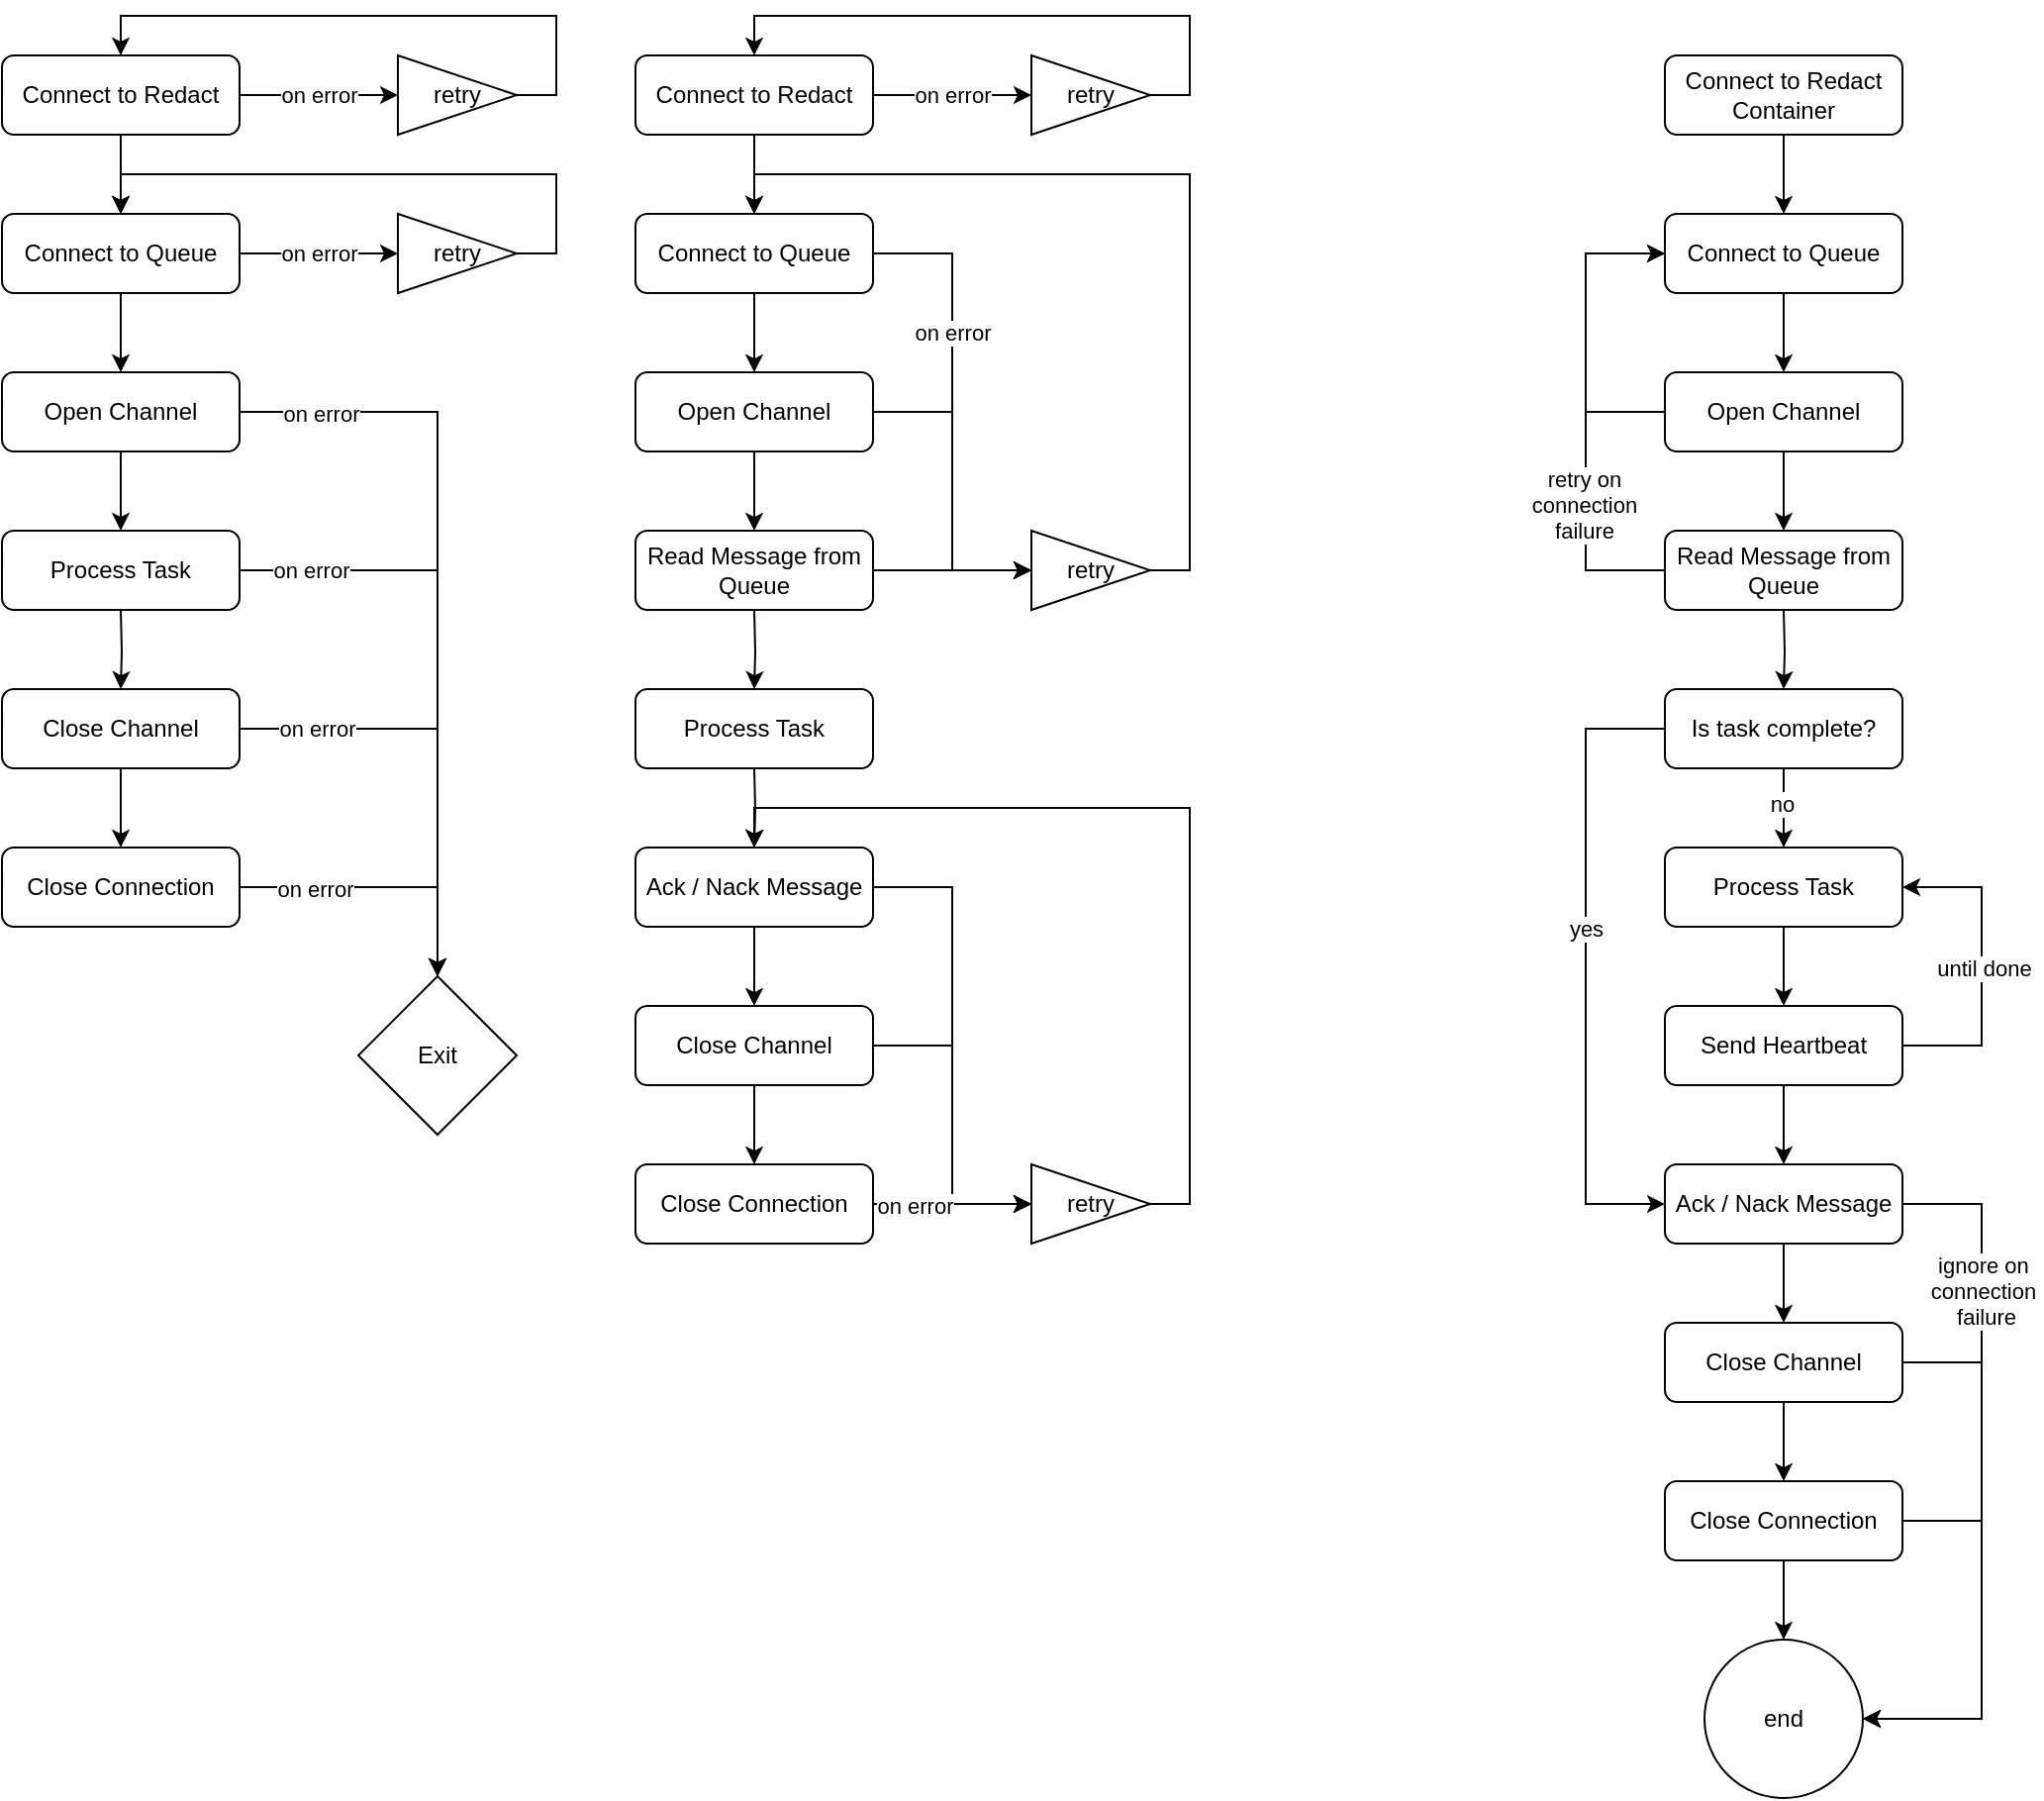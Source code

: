 <mxfile version="22.0.3" type="github">
  <diagram name="Page-1" id="P2JDlAfyErm9bTpG23yu">
    <mxGraphModel dx="1578" dy="918" grid="1" gridSize="10" guides="1" tooltips="1" connect="1" arrows="1" fold="1" page="1" pageScale="1" pageWidth="827" pageHeight="1169" math="0" shadow="0">
      <root>
        <mxCell id="0" />
        <mxCell id="1" parent="0" />
        <mxCell id="aUhzRwBXuVgVfVh50V0V-8" style="edgeStyle=orthogonalEdgeStyle;rounded=0;orthogonalLoop=1;jettySize=auto;html=1;entryX=0.5;entryY=0;entryDx=0;entryDy=0;" parent="1" source="aUhzRwBXuVgVfVh50V0V-1" target="aUhzRwBXuVgVfVh50V0V-2" edge="1">
          <mxGeometry relative="1" as="geometry" />
        </mxCell>
        <mxCell id="aUhzRwBXuVgVfVh50V0V-16" value="on error" style="edgeStyle=orthogonalEdgeStyle;rounded=0;orthogonalLoop=1;jettySize=auto;html=1;entryX=0;entryY=0.5;entryDx=0;entryDy=0;" parent="1" source="aUhzRwBXuVgVfVh50V0V-1" target="aUhzRwBXuVgVfVh50V0V-15" edge="1">
          <mxGeometry relative="1" as="geometry" />
        </mxCell>
        <mxCell id="aUhzRwBXuVgVfVh50V0V-1" value="Connect to Redact" style="rounded=1;whiteSpace=wrap;html=1;" parent="1" vertex="1">
          <mxGeometry x="80" y="80" width="120" height="40" as="geometry" />
        </mxCell>
        <mxCell id="aUhzRwBXuVgVfVh50V0V-9" style="edgeStyle=orthogonalEdgeStyle;rounded=0;orthogonalLoop=1;jettySize=auto;html=1;entryX=0.5;entryY=0;entryDx=0;entryDy=0;" parent="1" source="aUhzRwBXuVgVfVh50V0V-2" target="aUhzRwBXuVgVfVh50V0V-3" edge="1">
          <mxGeometry relative="1" as="geometry" />
        </mxCell>
        <mxCell id="aUhzRwBXuVgVfVh50V0V-19" value="on error" style="edgeStyle=orthogonalEdgeStyle;rounded=0;orthogonalLoop=1;jettySize=auto;html=1;" parent="1" source="aUhzRwBXuVgVfVh50V0V-2" target="aUhzRwBXuVgVfVh50V0V-18" edge="1">
          <mxGeometry relative="1" as="geometry" />
        </mxCell>
        <mxCell id="aUhzRwBXuVgVfVh50V0V-2" value="Connect to Queue" style="rounded=1;whiteSpace=wrap;html=1;" parent="1" vertex="1">
          <mxGeometry x="80" y="160" width="120" height="40" as="geometry" />
        </mxCell>
        <mxCell id="aUhzRwBXuVgVfVh50V0V-10" style="edgeStyle=orthogonalEdgeStyle;rounded=0;orthogonalLoop=1;jettySize=auto;html=1;entryX=0.5;entryY=0;entryDx=0;entryDy=0;" parent="1" source="aUhzRwBXuVgVfVh50V0V-3" edge="1">
          <mxGeometry relative="1" as="geometry">
            <mxPoint x="140" y="320" as="targetPoint" />
          </mxGeometry>
        </mxCell>
        <mxCell id="aUhzRwBXuVgVfVh50V0V-26" style="edgeStyle=orthogonalEdgeStyle;rounded=0;orthogonalLoop=1;jettySize=auto;html=1;entryX=0.5;entryY=0;entryDx=0;entryDy=0;" parent="1" source="aUhzRwBXuVgVfVh50V0V-3" target="aUhzRwBXuVgVfVh50V0V-14" edge="1">
          <mxGeometry relative="1" as="geometry" />
        </mxCell>
        <mxCell id="aUhzRwBXuVgVfVh50V0V-31" value="on error" style="edgeLabel;html=1;align=center;verticalAlign=middle;resizable=0;points=[];" parent="aUhzRwBXuVgVfVh50V0V-26" vertex="1" connectable="0">
          <mxGeometry x="-0.787" y="-1" relative="1" as="geometry">
            <mxPoint as="offset" />
          </mxGeometry>
        </mxCell>
        <mxCell id="aUhzRwBXuVgVfVh50V0V-3" value="Open Channel" style="rounded=1;whiteSpace=wrap;html=1;" parent="1" vertex="1">
          <mxGeometry x="80" y="240" width="120" height="40" as="geometry" />
        </mxCell>
        <mxCell id="aUhzRwBXuVgVfVh50V0V-11" style="edgeStyle=orthogonalEdgeStyle;rounded=0;orthogonalLoop=1;jettySize=auto;html=1;entryX=0.5;entryY=0;entryDx=0;entryDy=0;" parent="1" edge="1">
          <mxGeometry relative="1" as="geometry">
            <mxPoint x="220" y="360" as="sourcePoint" />
          </mxGeometry>
        </mxCell>
        <mxCell id="aUhzRwBXuVgVfVh50V0V-13" style="edgeStyle=orthogonalEdgeStyle;rounded=0;orthogonalLoop=1;jettySize=auto;html=1;entryX=0.5;entryY=0;entryDx=0;entryDy=0;" parent="1" source="aUhzRwBXuVgVfVh50V0V-5" target="aUhzRwBXuVgVfVh50V0V-6" edge="1">
          <mxGeometry relative="1" as="geometry" />
        </mxCell>
        <mxCell id="aUhzRwBXuVgVfVh50V0V-29" style="edgeStyle=orthogonalEdgeStyle;rounded=0;orthogonalLoop=1;jettySize=auto;html=1;" parent="1" source="aUhzRwBXuVgVfVh50V0V-5" target="aUhzRwBXuVgVfVh50V0V-14" edge="1">
          <mxGeometry relative="1" as="geometry" />
        </mxCell>
        <mxCell id="aUhzRwBXuVgVfVh50V0V-33" value="on error" style="edgeLabel;html=1;align=center;verticalAlign=middle;resizable=0;points=[];" parent="aUhzRwBXuVgVfVh50V0V-29" vertex="1" connectable="0">
          <mxGeometry x="-0.653" relative="1" as="geometry">
            <mxPoint as="offset" />
          </mxGeometry>
        </mxCell>
        <mxCell id="aUhzRwBXuVgVfVh50V0V-5" value="Close Channel" style="rounded=1;whiteSpace=wrap;html=1;" parent="1" vertex="1">
          <mxGeometry x="80" y="400" width="120" height="40" as="geometry" />
        </mxCell>
        <mxCell id="aUhzRwBXuVgVfVh50V0V-30" style="edgeStyle=orthogonalEdgeStyle;rounded=0;orthogonalLoop=1;jettySize=auto;html=1;" parent="1" source="aUhzRwBXuVgVfVh50V0V-6" target="aUhzRwBXuVgVfVh50V0V-14" edge="1">
          <mxGeometry relative="1" as="geometry" />
        </mxCell>
        <mxCell id="aUhzRwBXuVgVfVh50V0V-34" value="on error" style="edgeLabel;html=1;align=center;verticalAlign=middle;resizable=0;points=[];" parent="aUhzRwBXuVgVfVh50V0V-30" vertex="1" connectable="0">
          <mxGeometry x="-0.476" y="-1" relative="1" as="geometry">
            <mxPoint as="offset" />
          </mxGeometry>
        </mxCell>
        <mxCell id="aUhzRwBXuVgVfVh50V0V-6" value="Close Connection" style="rounded=1;whiteSpace=wrap;html=1;" parent="1" vertex="1">
          <mxGeometry x="80" y="480" width="120" height="40" as="geometry" />
        </mxCell>
        <mxCell id="aUhzRwBXuVgVfVh50V0V-12" style="edgeStyle=orthogonalEdgeStyle;rounded=0;orthogonalLoop=1;jettySize=auto;html=1;entryX=0.5;entryY=0;entryDx=0;entryDy=0;" parent="1" target="aUhzRwBXuVgVfVh50V0V-5" edge="1">
          <mxGeometry relative="1" as="geometry">
            <mxPoint x="140" y="360" as="sourcePoint" />
          </mxGeometry>
        </mxCell>
        <mxCell id="aUhzRwBXuVgVfVh50V0V-14" value="Exit" style="rhombus;whiteSpace=wrap;html=1;" parent="1" vertex="1">
          <mxGeometry x="260" y="545" width="80" height="80" as="geometry" />
        </mxCell>
        <mxCell id="aUhzRwBXuVgVfVh50V0V-17" style="edgeStyle=orthogonalEdgeStyle;rounded=0;orthogonalLoop=1;jettySize=auto;html=1;entryX=0.5;entryY=0;entryDx=0;entryDy=0;" parent="1" source="aUhzRwBXuVgVfVh50V0V-15" target="aUhzRwBXuVgVfVh50V0V-1" edge="1">
          <mxGeometry relative="1" as="geometry">
            <Array as="points">
              <mxPoint x="360" y="100" />
              <mxPoint x="360" y="60" />
              <mxPoint x="140" y="60" />
            </Array>
          </mxGeometry>
        </mxCell>
        <mxCell id="aUhzRwBXuVgVfVh50V0V-15" value="retry" style="triangle;whiteSpace=wrap;html=1;" parent="1" vertex="1">
          <mxGeometry x="280" y="80" width="60" height="40" as="geometry" />
        </mxCell>
        <mxCell id="aUhzRwBXuVgVfVh50V0V-20" style="edgeStyle=orthogonalEdgeStyle;rounded=0;orthogonalLoop=1;jettySize=auto;html=1;entryX=0.5;entryY=0;entryDx=0;entryDy=0;" parent="1" source="aUhzRwBXuVgVfVh50V0V-18" target="aUhzRwBXuVgVfVh50V0V-2" edge="1">
          <mxGeometry relative="1" as="geometry">
            <Array as="points">
              <mxPoint x="360" y="180" />
              <mxPoint x="360" y="140" />
              <mxPoint x="140" y="140" />
            </Array>
          </mxGeometry>
        </mxCell>
        <mxCell id="aUhzRwBXuVgVfVh50V0V-18" value="retry" style="triangle;whiteSpace=wrap;html=1;" parent="1" vertex="1">
          <mxGeometry x="280" y="160" width="60" height="40" as="geometry" />
        </mxCell>
        <mxCell id="aUhzRwBXuVgVfVh50V0V-90" style="edgeStyle=orthogonalEdgeStyle;rounded=0;orthogonalLoop=1;jettySize=auto;html=1;" parent="1" source="aUhzRwBXuVgVfVh50V0V-23" target="aUhzRwBXuVgVfVh50V0V-84" edge="1">
          <mxGeometry relative="1" as="geometry" />
        </mxCell>
        <mxCell id="aUhzRwBXuVgVfVh50V0V-23" value="Read Message from Queue" style="rounded=1;whiteSpace=wrap;html=1;" parent="1" vertex="1">
          <mxGeometry x="400" y="320" width="120" height="40" as="geometry" />
        </mxCell>
        <mxCell id="aUhzRwBXuVgVfVh50V0V-88" style="edgeStyle=orthogonalEdgeStyle;rounded=0;orthogonalLoop=1;jettySize=auto;html=1;entryX=0.5;entryY=0;entryDx=0;entryDy=0;" parent="1" target="aUhzRwBXuVgVfVh50V0V-87" edge="1">
          <mxGeometry relative="1" as="geometry">
            <mxPoint x="460" y="360" as="sourcePoint" />
          </mxGeometry>
        </mxCell>
        <mxCell id="aUhzRwBXuVgVfVh50V0V-28" style="edgeStyle=orthogonalEdgeStyle;rounded=0;orthogonalLoop=1;jettySize=auto;html=1;" parent="1" source="aUhzRwBXuVgVfVh50V0V-25" target="aUhzRwBXuVgVfVh50V0V-14" edge="1">
          <mxGeometry relative="1" as="geometry" />
        </mxCell>
        <mxCell id="aUhzRwBXuVgVfVh50V0V-32" value="on error" style="edgeLabel;html=1;align=center;verticalAlign=middle;resizable=0;points=[];" parent="aUhzRwBXuVgVfVh50V0V-28" vertex="1" connectable="0">
          <mxGeometry x="-0.764" relative="1" as="geometry">
            <mxPoint as="offset" />
          </mxGeometry>
        </mxCell>
        <mxCell id="aUhzRwBXuVgVfVh50V0V-25" value="Process Task" style="rounded=1;whiteSpace=wrap;html=1;" parent="1" vertex="1">
          <mxGeometry x="80" y="320" width="120" height="40" as="geometry" />
        </mxCell>
        <mxCell id="aUhzRwBXuVgVfVh50V0V-62" style="edgeStyle=orthogonalEdgeStyle;rounded=0;orthogonalLoop=1;jettySize=auto;html=1;entryX=0.5;entryY=0;entryDx=0;entryDy=0;" parent="1" source="aUhzRwBXuVgVfVh50V0V-64" target="aUhzRwBXuVgVfVh50V0V-67" edge="1">
          <mxGeometry relative="1" as="geometry" />
        </mxCell>
        <mxCell id="aUhzRwBXuVgVfVh50V0V-63" value="on error" style="edgeStyle=orthogonalEdgeStyle;rounded=0;orthogonalLoop=1;jettySize=auto;html=1;entryX=0;entryY=0.5;entryDx=0;entryDy=0;" parent="1" source="aUhzRwBXuVgVfVh50V0V-64" target="aUhzRwBXuVgVfVh50V0V-82" edge="1">
          <mxGeometry relative="1" as="geometry" />
        </mxCell>
        <mxCell id="aUhzRwBXuVgVfVh50V0V-64" value="Connect to Redact" style="rounded=1;whiteSpace=wrap;html=1;" parent="1" vertex="1">
          <mxGeometry x="400" y="80" width="120" height="40" as="geometry" />
        </mxCell>
        <mxCell id="aUhzRwBXuVgVfVh50V0V-65" style="edgeStyle=orthogonalEdgeStyle;rounded=0;orthogonalLoop=1;jettySize=auto;html=1;entryX=0.5;entryY=0;entryDx=0;entryDy=0;" parent="1" source="aUhzRwBXuVgVfVh50V0V-67" target="aUhzRwBXuVgVfVh50V0V-71" edge="1">
          <mxGeometry relative="1" as="geometry" />
        </mxCell>
        <mxCell id="aUhzRwBXuVgVfVh50V0V-66" value="on error" style="edgeStyle=orthogonalEdgeStyle;rounded=0;orthogonalLoop=1;jettySize=auto;html=1;" parent="1" source="aUhzRwBXuVgVfVh50V0V-67" target="aUhzRwBXuVgVfVh50V0V-84" edge="1">
          <mxGeometry x="-0.333" relative="1" as="geometry">
            <Array as="points">
              <mxPoint x="560" y="180" />
              <mxPoint x="560" y="340" />
            </Array>
            <mxPoint as="offset" />
          </mxGeometry>
        </mxCell>
        <mxCell id="aUhzRwBXuVgVfVh50V0V-67" value="Connect to Queue" style="rounded=1;whiteSpace=wrap;html=1;" parent="1" vertex="1">
          <mxGeometry x="400" y="160" width="120" height="40" as="geometry" />
        </mxCell>
        <mxCell id="aUhzRwBXuVgVfVh50V0V-68" style="edgeStyle=orthogonalEdgeStyle;rounded=0;orthogonalLoop=1;jettySize=auto;html=1;entryX=0.5;entryY=0;entryDx=0;entryDy=0;" parent="1" source="aUhzRwBXuVgVfVh50V0V-71" edge="1">
          <mxGeometry relative="1" as="geometry">
            <mxPoint x="460" y="320" as="targetPoint" />
          </mxGeometry>
        </mxCell>
        <mxCell id="aUhzRwBXuVgVfVh50V0V-89" style="edgeStyle=orthogonalEdgeStyle;rounded=0;orthogonalLoop=1;jettySize=auto;html=1;" parent="1" source="aUhzRwBXuVgVfVh50V0V-71" target="aUhzRwBXuVgVfVh50V0V-84" edge="1">
          <mxGeometry relative="1" as="geometry">
            <Array as="points">
              <mxPoint x="560" y="260" />
              <mxPoint x="560" y="340" />
            </Array>
          </mxGeometry>
        </mxCell>
        <mxCell id="aUhzRwBXuVgVfVh50V0V-71" value="Open Channel" style="rounded=1;whiteSpace=wrap;html=1;" parent="1" vertex="1">
          <mxGeometry x="400" y="240" width="120" height="40" as="geometry" />
        </mxCell>
        <mxCell id="aUhzRwBXuVgVfVh50V0V-72" style="edgeStyle=orthogonalEdgeStyle;rounded=0;orthogonalLoop=1;jettySize=auto;html=1;entryX=0.5;entryY=0;entryDx=0;entryDy=0;" parent="1" source="aUhzRwBXuVgVfVh50V0V-75" target="aUhzRwBXuVgVfVh50V0V-78" edge="1">
          <mxGeometry relative="1" as="geometry" />
        </mxCell>
        <mxCell id="32IFxJGsIEL3ZM-84wWr-7" style="edgeStyle=orthogonalEdgeStyle;rounded=0;orthogonalLoop=1;jettySize=auto;html=1;entryX=0;entryY=0.5;entryDx=0;entryDy=0;" edge="1" parent="1" source="aUhzRwBXuVgVfVh50V0V-75" target="32IFxJGsIEL3ZM-84wWr-3">
          <mxGeometry relative="1" as="geometry" />
        </mxCell>
        <mxCell id="aUhzRwBXuVgVfVh50V0V-75" value="Close Channel" style="rounded=1;whiteSpace=wrap;html=1;" parent="1" vertex="1">
          <mxGeometry x="400" y="560" width="120" height="40" as="geometry" />
        </mxCell>
        <mxCell id="aUhzRwBXuVgVfVh50V0V-78" value="Close Connection" style="rounded=1;whiteSpace=wrap;html=1;" parent="1" vertex="1">
          <mxGeometry x="400" y="640" width="120" height="40" as="geometry" />
        </mxCell>
        <mxCell id="aUhzRwBXuVgVfVh50V0V-79" style="edgeStyle=orthogonalEdgeStyle;rounded=0;orthogonalLoop=1;jettySize=auto;html=1;entryX=0.5;entryY=0;entryDx=0;entryDy=0;" parent="1" target="aUhzRwBXuVgVfVh50V0V-75" edge="1" source="32IFxJGsIEL3ZM-84wWr-1">
          <mxGeometry relative="1" as="geometry">
            <mxPoint x="460" y="440" as="sourcePoint" />
          </mxGeometry>
        </mxCell>
        <mxCell id="aUhzRwBXuVgVfVh50V0V-81" style="edgeStyle=orthogonalEdgeStyle;rounded=0;orthogonalLoop=1;jettySize=auto;html=1;entryX=0.5;entryY=0;entryDx=0;entryDy=0;" parent="1" source="aUhzRwBXuVgVfVh50V0V-82" target="aUhzRwBXuVgVfVh50V0V-64" edge="1">
          <mxGeometry relative="1" as="geometry">
            <Array as="points">
              <mxPoint x="680" y="100" />
              <mxPoint x="680" y="60" />
              <mxPoint x="460" y="60" />
            </Array>
          </mxGeometry>
        </mxCell>
        <mxCell id="aUhzRwBXuVgVfVh50V0V-82" value="retry" style="triangle;whiteSpace=wrap;html=1;" parent="1" vertex="1">
          <mxGeometry x="600" y="80" width="60" height="40" as="geometry" />
        </mxCell>
        <mxCell id="aUhzRwBXuVgVfVh50V0V-83" style="edgeStyle=orthogonalEdgeStyle;rounded=0;orthogonalLoop=1;jettySize=auto;html=1;entryX=0.5;entryY=0;entryDx=0;entryDy=0;" parent="1" source="aUhzRwBXuVgVfVh50V0V-84" target="aUhzRwBXuVgVfVh50V0V-67" edge="1">
          <mxGeometry relative="1" as="geometry">
            <Array as="points">
              <mxPoint x="680" y="340" />
              <mxPoint x="680" y="140" />
              <mxPoint x="460" y="140" />
            </Array>
          </mxGeometry>
        </mxCell>
        <mxCell id="aUhzRwBXuVgVfVh50V0V-84" value="retry" style="triangle;whiteSpace=wrap;html=1;" parent="1" vertex="1">
          <mxGeometry x="600" y="320" width="60" height="40" as="geometry" />
        </mxCell>
        <mxCell id="aUhzRwBXuVgVfVh50V0V-87" value="Process Task" style="rounded=1;whiteSpace=wrap;html=1;" parent="1" vertex="1">
          <mxGeometry x="400" y="400" width="120" height="40" as="geometry" />
        </mxCell>
        <mxCell id="32IFxJGsIEL3ZM-84wWr-2" value="" style="edgeStyle=orthogonalEdgeStyle;rounded=0;orthogonalLoop=1;jettySize=auto;html=1;entryX=0.5;entryY=0;entryDx=0;entryDy=0;" edge="1" parent="1" target="32IFxJGsIEL3ZM-84wWr-1">
          <mxGeometry relative="1" as="geometry">
            <mxPoint x="460" y="440" as="sourcePoint" />
            <mxPoint x="460" y="560" as="targetPoint" />
          </mxGeometry>
        </mxCell>
        <mxCell id="32IFxJGsIEL3ZM-84wWr-9" style="edgeStyle=orthogonalEdgeStyle;rounded=0;orthogonalLoop=1;jettySize=auto;html=1;entryX=0;entryY=0.5;entryDx=0;entryDy=0;" edge="1" parent="1" source="32IFxJGsIEL3ZM-84wWr-1" target="32IFxJGsIEL3ZM-84wWr-3">
          <mxGeometry relative="1" as="geometry" />
        </mxCell>
        <mxCell id="32IFxJGsIEL3ZM-84wWr-1" value="Ack / Nack Message" style="rounded=1;whiteSpace=wrap;html=1;" vertex="1" parent="1">
          <mxGeometry x="400" y="480" width="120" height="40" as="geometry" />
        </mxCell>
        <mxCell id="32IFxJGsIEL3ZM-84wWr-4" value="" style="edgeStyle=orthogonalEdgeStyle;rounded=0;orthogonalLoop=1;jettySize=auto;html=1;" edge="1" parent="1" source="aUhzRwBXuVgVfVh50V0V-78" target="32IFxJGsIEL3ZM-84wWr-3">
          <mxGeometry relative="1" as="geometry">
            <mxPoint x="520" y="660" as="sourcePoint" />
            <mxPoint x="680" y="705" as="targetPoint" />
          </mxGeometry>
        </mxCell>
        <mxCell id="32IFxJGsIEL3ZM-84wWr-5" value="on error" style="edgeLabel;html=1;align=center;verticalAlign=middle;resizable=0;points=[];" vertex="1" connectable="0" parent="32IFxJGsIEL3ZM-84wWr-4">
          <mxGeometry x="-0.476" y="-1" relative="1" as="geometry">
            <mxPoint as="offset" />
          </mxGeometry>
        </mxCell>
        <mxCell id="32IFxJGsIEL3ZM-84wWr-6" style="edgeStyle=orthogonalEdgeStyle;rounded=0;orthogonalLoop=1;jettySize=auto;html=1;entryX=0.5;entryY=0;entryDx=0;entryDy=0;" edge="1" parent="1" source="32IFxJGsIEL3ZM-84wWr-3" target="32IFxJGsIEL3ZM-84wWr-1">
          <mxGeometry relative="1" as="geometry">
            <Array as="points">
              <mxPoint x="680" y="660" />
              <mxPoint x="680" y="460" />
              <mxPoint x="460" y="460" />
            </Array>
          </mxGeometry>
        </mxCell>
        <mxCell id="32IFxJGsIEL3ZM-84wWr-3" value="retry" style="triangle;whiteSpace=wrap;html=1;" vertex="1" parent="1">
          <mxGeometry x="600" y="640" width="60" height="40" as="geometry" />
        </mxCell>
        <mxCell id="32IFxJGsIEL3ZM-84wWr-50" style="edgeStyle=orthogonalEdgeStyle;rounded=0;orthogonalLoop=1;jettySize=auto;html=1;entryX=0;entryY=0.5;entryDx=0;entryDy=0;" edge="1" parent="1" source="32IFxJGsIEL3ZM-84wWr-12" target="32IFxJGsIEL3ZM-84wWr-19">
          <mxGeometry relative="1" as="geometry">
            <Array as="points">
              <mxPoint x="880" y="340" />
              <mxPoint x="880" y="180" />
            </Array>
          </mxGeometry>
        </mxCell>
        <mxCell id="32IFxJGsIEL3ZM-84wWr-51" value="retry on &lt;br&gt;connection &lt;br&gt;failure" style="edgeLabel;html=1;align=center;verticalAlign=middle;resizable=0;points=[];" vertex="1" connectable="0" parent="32IFxJGsIEL3ZM-84wWr-50">
          <mxGeometry x="-0.386" y="1" relative="1" as="geometry">
            <mxPoint as="offset" />
          </mxGeometry>
        </mxCell>
        <mxCell id="32IFxJGsIEL3ZM-84wWr-12" value="Read Message from Queue" style="rounded=1;whiteSpace=wrap;html=1;" vertex="1" parent="1">
          <mxGeometry x="920" y="320" width="120" height="40" as="geometry" />
        </mxCell>
        <mxCell id="32IFxJGsIEL3ZM-84wWr-13" style="edgeStyle=orthogonalEdgeStyle;rounded=0;orthogonalLoop=1;jettySize=auto;html=1;entryX=0.5;entryY=0;entryDx=0;entryDy=0;" edge="1" parent="1" target="32IFxJGsIEL3ZM-84wWr-32" source="32IFxJGsIEL3ZM-84wWr-45">
          <mxGeometry relative="1" as="geometry">
            <mxPoint x="980" y="360" as="sourcePoint" />
          </mxGeometry>
        </mxCell>
        <mxCell id="32IFxJGsIEL3ZM-84wWr-49" value="no" style="edgeLabel;html=1;align=center;verticalAlign=middle;resizable=0;points=[];" vertex="1" connectable="0" parent="32IFxJGsIEL3ZM-84wWr-13">
          <mxGeometry x="-0.1" y="-1" relative="1" as="geometry">
            <mxPoint as="offset" />
          </mxGeometry>
        </mxCell>
        <mxCell id="32IFxJGsIEL3ZM-84wWr-14" style="edgeStyle=orthogonalEdgeStyle;rounded=0;orthogonalLoop=1;jettySize=auto;html=1;entryX=0.5;entryY=0;entryDx=0;entryDy=0;" edge="1" parent="1" source="32IFxJGsIEL3ZM-84wWr-16" target="32IFxJGsIEL3ZM-84wWr-19">
          <mxGeometry relative="1" as="geometry" />
        </mxCell>
        <mxCell id="32IFxJGsIEL3ZM-84wWr-16" value="Connect to Redact Container" style="rounded=1;whiteSpace=wrap;html=1;" vertex="1" parent="1">
          <mxGeometry x="920" y="80" width="120" height="40" as="geometry" />
        </mxCell>
        <mxCell id="32IFxJGsIEL3ZM-84wWr-17" style="edgeStyle=orthogonalEdgeStyle;rounded=0;orthogonalLoop=1;jettySize=auto;html=1;entryX=0.5;entryY=0;entryDx=0;entryDy=0;" edge="1" parent="1" source="32IFxJGsIEL3ZM-84wWr-19" target="32IFxJGsIEL3ZM-84wWr-22">
          <mxGeometry relative="1" as="geometry" />
        </mxCell>
        <mxCell id="32IFxJGsIEL3ZM-84wWr-19" value="Connect to Queue" style="rounded=1;whiteSpace=wrap;html=1;" vertex="1" parent="1">
          <mxGeometry x="920" y="160" width="120" height="40" as="geometry" />
        </mxCell>
        <mxCell id="32IFxJGsIEL3ZM-84wWr-20" style="edgeStyle=orthogonalEdgeStyle;rounded=0;orthogonalLoop=1;jettySize=auto;html=1;entryX=0.5;entryY=0;entryDx=0;entryDy=0;" edge="1" parent="1" source="32IFxJGsIEL3ZM-84wWr-22">
          <mxGeometry relative="1" as="geometry">
            <mxPoint x="980" y="320" as="targetPoint" />
          </mxGeometry>
        </mxCell>
        <mxCell id="32IFxJGsIEL3ZM-84wWr-52" style="edgeStyle=orthogonalEdgeStyle;rounded=0;orthogonalLoop=1;jettySize=auto;html=1;entryX=0;entryY=0.5;entryDx=0;entryDy=0;" edge="1" parent="1" source="32IFxJGsIEL3ZM-84wWr-22" target="32IFxJGsIEL3ZM-84wWr-19">
          <mxGeometry relative="1" as="geometry">
            <Array as="points">
              <mxPoint x="880" y="260" />
              <mxPoint x="880" y="180" />
            </Array>
          </mxGeometry>
        </mxCell>
        <mxCell id="32IFxJGsIEL3ZM-84wWr-22" value="Open Channel" style="rounded=1;whiteSpace=wrap;html=1;" vertex="1" parent="1">
          <mxGeometry x="920" y="240" width="120" height="40" as="geometry" />
        </mxCell>
        <mxCell id="32IFxJGsIEL3ZM-84wWr-23" style="edgeStyle=orthogonalEdgeStyle;rounded=0;orthogonalLoop=1;jettySize=auto;html=1;entryX=0.5;entryY=0;entryDx=0;entryDy=0;" edge="1" parent="1" source="32IFxJGsIEL3ZM-84wWr-25" target="32IFxJGsIEL3ZM-84wWr-26">
          <mxGeometry relative="1" as="geometry" />
        </mxCell>
        <mxCell id="32IFxJGsIEL3ZM-84wWr-61" style="edgeStyle=orthogonalEdgeStyle;rounded=0;orthogonalLoop=1;jettySize=auto;html=1;entryX=1;entryY=0.5;entryDx=0;entryDy=0;" edge="1" parent="1" source="32IFxJGsIEL3ZM-84wWr-25" target="32IFxJGsIEL3ZM-84wWr-57">
          <mxGeometry relative="1" as="geometry">
            <Array as="points">
              <mxPoint x="1080" y="740" />
              <mxPoint x="1080" y="920" />
            </Array>
          </mxGeometry>
        </mxCell>
        <mxCell id="32IFxJGsIEL3ZM-84wWr-25" value="Close Channel" style="rounded=1;whiteSpace=wrap;html=1;" vertex="1" parent="1">
          <mxGeometry x="920" y="720" width="120" height="40" as="geometry" />
        </mxCell>
        <mxCell id="32IFxJGsIEL3ZM-84wWr-58" style="edgeStyle=orthogonalEdgeStyle;rounded=0;orthogonalLoop=1;jettySize=auto;html=1;entryX=0.5;entryY=0;entryDx=0;entryDy=0;" edge="1" parent="1" source="32IFxJGsIEL3ZM-84wWr-26" target="32IFxJGsIEL3ZM-84wWr-57">
          <mxGeometry relative="1" as="geometry" />
        </mxCell>
        <mxCell id="32IFxJGsIEL3ZM-84wWr-59" style="edgeStyle=orthogonalEdgeStyle;rounded=0;orthogonalLoop=1;jettySize=auto;html=1;entryX=1;entryY=0.5;entryDx=0;entryDy=0;" edge="1" parent="1" source="32IFxJGsIEL3ZM-84wWr-26" target="32IFxJGsIEL3ZM-84wWr-57">
          <mxGeometry relative="1" as="geometry">
            <Array as="points">
              <mxPoint x="1080" y="820" />
              <mxPoint x="1080" y="920" />
            </Array>
          </mxGeometry>
        </mxCell>
        <mxCell id="32IFxJGsIEL3ZM-84wWr-26" value="Close Connection" style="rounded=1;whiteSpace=wrap;html=1;" vertex="1" parent="1">
          <mxGeometry x="920" y="800" width="120" height="40" as="geometry" />
        </mxCell>
        <mxCell id="32IFxJGsIEL3ZM-84wWr-27" style="edgeStyle=orthogonalEdgeStyle;rounded=0;orthogonalLoop=1;jettySize=auto;html=1;entryX=0.5;entryY=0;entryDx=0;entryDy=0;" edge="1" parent="1" source="32IFxJGsIEL3ZM-84wWr-35" target="32IFxJGsIEL3ZM-84wWr-25">
          <mxGeometry relative="1" as="geometry">
            <mxPoint x="980" y="600" as="sourcePoint" />
          </mxGeometry>
        </mxCell>
        <mxCell id="32IFxJGsIEL3ZM-84wWr-41" style="edgeStyle=orthogonalEdgeStyle;rounded=0;orthogonalLoop=1;jettySize=auto;html=1;entryX=0.5;entryY=0;entryDx=0;entryDy=0;" edge="1" parent="1" source="32IFxJGsIEL3ZM-84wWr-32" target="32IFxJGsIEL3ZM-84wWr-40">
          <mxGeometry relative="1" as="geometry" />
        </mxCell>
        <mxCell id="32IFxJGsIEL3ZM-84wWr-32" value="Process Task" style="rounded=1;whiteSpace=wrap;html=1;" vertex="1" parent="1">
          <mxGeometry x="920" y="480" width="120" height="40" as="geometry" />
        </mxCell>
        <mxCell id="32IFxJGsIEL3ZM-84wWr-62" style="edgeStyle=orthogonalEdgeStyle;rounded=0;orthogonalLoop=1;jettySize=auto;html=1;entryX=1;entryY=0.5;entryDx=0;entryDy=0;" edge="1" parent="1" source="32IFxJGsIEL3ZM-84wWr-35" target="32IFxJGsIEL3ZM-84wWr-57">
          <mxGeometry relative="1" as="geometry">
            <Array as="points">
              <mxPoint x="1080" y="660" />
              <mxPoint x="1080" y="920" />
            </Array>
          </mxGeometry>
        </mxCell>
        <mxCell id="32IFxJGsIEL3ZM-84wWr-63" value="ignore on&amp;nbsp;&lt;br&gt;connection&amp;nbsp;&lt;br&gt;failure" style="edgeLabel;html=1;align=center;verticalAlign=middle;resizable=0;points=[];" vertex="1" connectable="0" parent="32IFxJGsIEL3ZM-84wWr-62">
          <mxGeometry x="-0.537" y="2" relative="1" as="geometry">
            <mxPoint as="offset" />
          </mxGeometry>
        </mxCell>
        <mxCell id="32IFxJGsIEL3ZM-84wWr-35" value="Ack / Nack Message" style="rounded=1;whiteSpace=wrap;html=1;" vertex="1" parent="1">
          <mxGeometry x="920" y="640" width="120" height="40" as="geometry" />
        </mxCell>
        <mxCell id="32IFxJGsIEL3ZM-84wWr-42" style="edgeStyle=orthogonalEdgeStyle;rounded=0;orthogonalLoop=1;jettySize=auto;html=1;entryX=0.5;entryY=0;entryDx=0;entryDy=0;" edge="1" parent="1" source="32IFxJGsIEL3ZM-84wWr-40" target="32IFxJGsIEL3ZM-84wWr-35">
          <mxGeometry relative="1" as="geometry" />
        </mxCell>
        <mxCell id="32IFxJGsIEL3ZM-84wWr-43" style="edgeStyle=orthogonalEdgeStyle;rounded=0;orthogonalLoop=1;jettySize=auto;html=1;entryX=1;entryY=0.5;entryDx=0;entryDy=0;" edge="1" parent="1" source="32IFxJGsIEL3ZM-84wWr-40" target="32IFxJGsIEL3ZM-84wWr-32">
          <mxGeometry relative="1" as="geometry">
            <Array as="points">
              <mxPoint x="1080" y="580" />
              <mxPoint x="1080" y="500" />
            </Array>
          </mxGeometry>
        </mxCell>
        <mxCell id="32IFxJGsIEL3ZM-84wWr-44" value="until done" style="edgeLabel;html=1;align=center;verticalAlign=middle;resizable=0;points=[];" vertex="1" connectable="0" parent="32IFxJGsIEL3ZM-84wWr-43">
          <mxGeometry x="-0.004" y="-1" relative="1" as="geometry">
            <mxPoint as="offset" />
          </mxGeometry>
        </mxCell>
        <mxCell id="32IFxJGsIEL3ZM-84wWr-40" value="Send Heartbeat" style="rounded=1;whiteSpace=wrap;html=1;" vertex="1" parent="1">
          <mxGeometry x="920" y="560" width="120" height="40" as="geometry" />
        </mxCell>
        <mxCell id="32IFxJGsIEL3ZM-84wWr-46" value="" style="edgeStyle=orthogonalEdgeStyle;rounded=0;orthogonalLoop=1;jettySize=auto;html=1;entryX=0.5;entryY=0;entryDx=0;entryDy=0;" edge="1" parent="1" target="32IFxJGsIEL3ZM-84wWr-45">
          <mxGeometry relative="1" as="geometry">
            <mxPoint x="980" y="360" as="sourcePoint" />
            <mxPoint x="980" y="480" as="targetPoint" />
          </mxGeometry>
        </mxCell>
        <mxCell id="32IFxJGsIEL3ZM-84wWr-53" style="edgeStyle=orthogonalEdgeStyle;rounded=0;orthogonalLoop=1;jettySize=auto;html=1;entryX=0;entryY=0.5;entryDx=0;entryDy=0;" edge="1" parent="1" source="32IFxJGsIEL3ZM-84wWr-45" target="32IFxJGsIEL3ZM-84wWr-35">
          <mxGeometry relative="1" as="geometry">
            <Array as="points">
              <mxPoint x="880" y="420" />
              <mxPoint x="880" y="660" />
            </Array>
          </mxGeometry>
        </mxCell>
        <mxCell id="32IFxJGsIEL3ZM-84wWr-54" value="yes" style="edgeLabel;html=1;align=center;verticalAlign=middle;resizable=0;points=[];" vertex="1" connectable="0" parent="32IFxJGsIEL3ZM-84wWr-53">
          <mxGeometry x="-0.123" relative="1" as="geometry">
            <mxPoint as="offset" />
          </mxGeometry>
        </mxCell>
        <mxCell id="32IFxJGsIEL3ZM-84wWr-45" value="Is task complete?" style="rounded=1;whiteSpace=wrap;html=1;" vertex="1" parent="1">
          <mxGeometry x="920" y="400" width="120" height="40" as="geometry" />
        </mxCell>
        <mxCell id="32IFxJGsIEL3ZM-84wWr-57" value="end" style="ellipse;whiteSpace=wrap;html=1;aspect=fixed;" vertex="1" parent="1">
          <mxGeometry x="940" y="880" width="80" height="80" as="geometry" />
        </mxCell>
      </root>
    </mxGraphModel>
  </diagram>
</mxfile>

